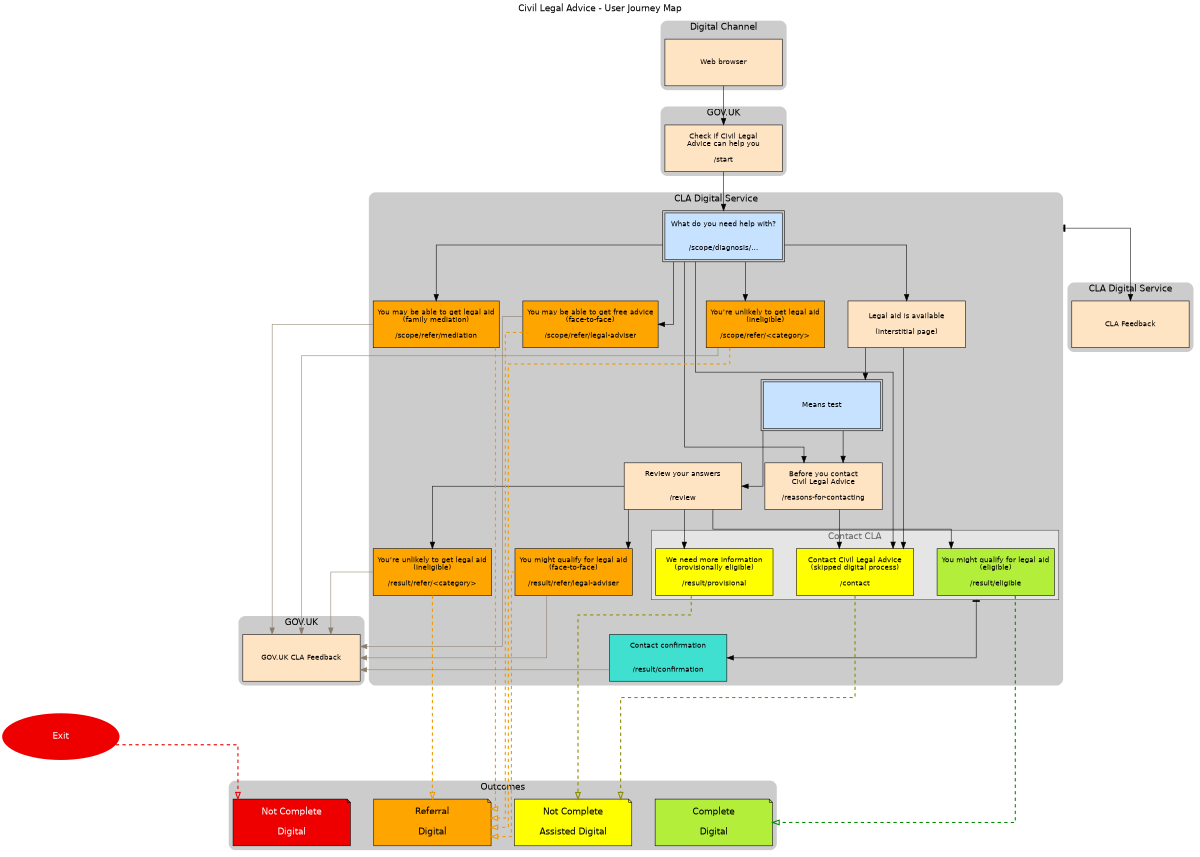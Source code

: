 digraph CLA_User_Journey {
	compound 	= true
	labelloc 	= t
	ordering 	= out
	splines 	= ortho
	nodesep		= .6
	ranksep 	= .4

	label 		= "Civil Legal Advice - User Journey Map"
	fontsize	= 16
	size 		= "8x11"

	graph  [ style="rounded, filled" fillcolor=grey80 fontname=Helvetica penwidth=0 ]
	node   [ shape=box style=filled fillcolor=bisque fontname=Helvetica fontsize=13 height=1.2 width=3 ]
	edge   [ minlen=2 arrowsize=1.2 fontname=Helvetica fontsize=12 fontcolor=grey40 ]

	subgraph cluster_digital_channel {
		label="Digital Channel"

		Browser [ label = "Web browser" ]
	}

	subgraph cluster_govuk_start {
		label = "GOV.UK"

		CLA_Start [ label="Check if Civil Legal\nAdvice can help you\n\n/start" ]
	}

	subgraph cluster_govuk_end {
		label = "GOV.UK"

		GOVUK_CLA_Feedback [ label="GOV.UK CLA Feedback" ]
	}

	subgraph cluster_cla_digital_service {
		label="CLA Digital Service"

        CLA_Scope_Diagnosis [ label="What do you need help with?\n\n\n/scope/diagnosis/…" peripheries=2 fillcolor=slategray1 ]
		CLA_Means_Test [ label="Means test" peripheries=2 fillcolor=slategray1 ]

		CLA_Review_Answers [ label="Review your answers\n\n\n/review" ]

        CLA_Scope_Ineligible [ label="You’re unlikely to get legal aid\n(ineligible)\n\n/scope/refer/<category>" fillcolor=orange ]
        CLA_Scope_Face_To_Face [ label="You may be able to get free advice\n(face-to-face)\n\n/scope/refer/legal-adviser" fillcolor=orange ]
        CLA_Scope_Mediation [ label="You may be able to get legal aid\n(family mediation)\n\n/scope/refer/mediation" fillcolor=orange ]
        CLA_Result_Ineligible [ label="You’re unlikely to get legal aid\n(ineligible)\n\n/result/refer/<category>" fillcolor=orange ]
		CLA_Result_Find_Legal_Adviser [ label="You might qualify for legal aid\n(face-to-face)\n\n/result/refer/legal-adviser" fillcolor=orange ]

		subgraph cluster_contact {
			label = "Contact CLA"
			style=filled
			penwidth=1
			color=grey30
			fontcolor=grey40
			fillcolor=grey90

			CLA_Result_Eligible [ label="You might qualify for legal aid\n(eligible)\n\n/result/eligible" fillcolor=olivedrab2 ]
			CLA_Result_Provisional [ label="We need more information\n(provisionally eligible)\n\n/result/provisional" fillcolor=yellow ]
			CLA_Contact [ label="Contact Civil Legal Advice\n(skipped digital process)\n\n/contact" fillcolor=yellow ]
		}

        CLA_Reasons_For_Contacting [ label="Before you contact\nCivil Legal Advice\n\n/reasons-for-contacting" ]

        CLA_Contact_Confirmation [ label="Contact confirmation\n\n\n/result/confirmation" fillcolor=turquoise ]

		CLA_Interstitial [ label="Legal aid is available\n\n(interstitial page)" ]
	}

	subgraph cluster_outcomes {
		label = "Outcomes"

		Not_Complete_Digital [ shape=note fontcolor=white fontsize=16 label="Not Complete\n\nDigital" fillcolor=red2 ]
		Not_Complete_Assisted_Digital [ shape=note fontsize=16 label="Not Complete\n\nAssisted Digital" fillcolor=yellow ]
		Complete_Digital [ shape=note fontsize=16 label="Complete\n\nDigital" fillcolor=olivedrab2 ]
		Referral_Digital [ shape=note fontsize=16 label="Referral\n\nDigital" fillcolor=orange ]
	}

    subgraph cluster_cla_digital_service_feedback {
        label = "CLA Digital Service"

        CLA_Feedback [ label="CLA Feedback" ]
    }

    Exit [ shape=oval fontcolor=white fontsize=16 label="Exit" fillcolor=red2 penwidth=0 ]


	// Connections
	// -----------

	// Digital journey start
	Browser -> CLA_Start

	// GOV.UK journey
	CLA_Start -> { CLA_Scope_Diagnosis }

	// CLA in scope
	CLA_Scope_Diagnosis -> CLA_Interstitial -> CLA_Means_Test -> CLA_Review_Answers

    CLA_Interstitial -> CLA_Contact
    CLA_Scope_Diagnosis -> CLA_Contact

	// Outcomes
	CLA_Review_Answers -> {
		CLA_Result_Eligible
		CLA_Result_Provisional
		CLA_Result_Ineligible
        CLA_Result_Find_Legal_Adviser
	}

    CLA_Scope_Diagnosis -> CLA_Scope_Ineligible

	// User journey problem (skip to contact)
	{ CLA_Scope_Diagnosis, CLA_Means_Test } -> CLA_Reasons_For_Contacting
    CLA_Reasons_For_Contacting -> CLA_Contact

	// Confirmations
	CLA_Result_Eligible -> CLA_Contact_Confirmation [ ltail=cluster_contact arrowtail=tee dir=both ]

	// Out of scope for CLA
    CLA_Scope_Diagnosis -> { CLA_Scope_Mediation CLA_Scope_Face_To_Face }

	// CLA Feedback
    CLA_Scope_Diagnosis -> CLA_Feedback [ arrowtail=tee dir=both ltail=cluster_cla_digital_service ]

	// GOV.UK CLA Feedback
	{
        CLA_Scope_Ineligible
		CLA_Scope_Face_To_Face
        CLA_Scope_Mediation
		CLA_Contact_Confirmation
        CLA_Result_Ineligible
        CLA_Result_Find_Legal_Adviser
	} -> GOVUK_CLA_Feedback [ color=bisque4 ]

	// Not Complete - user 'bails out'
	CLA_Scope_Diagnosis -> Exit [ style=invis ]
	GOVUK_CLA_Feedback -> Exit [ style=invis ]

	// Outcome categories
	Exit -> Not_Complete_Digital [ color=red2 style="dashed,bold" fillcolor=none ]

	CLA_Result_Eligible -> Complete_Digital [ color=green4 style="dashed,bold" fillcolor=none ]

	{
		CLA_Result_Provisional
		CLA_Contact
	} -> Not_Complete_Assisted_Digital [ color=yellow4 style="dashed,bold" fillcolor=none ]

	{
        CLA_Scope_Ineligible
        CLA_Scope_Face_To_Face
        CLA_Scope_Mediation
		CLA_Result_Ineligible
        CLA_Result_Find_Legal_Adviser
	} -> Referral_Digital [ color=orange2 style="dashed,bold" fillcolor=none ]
}
